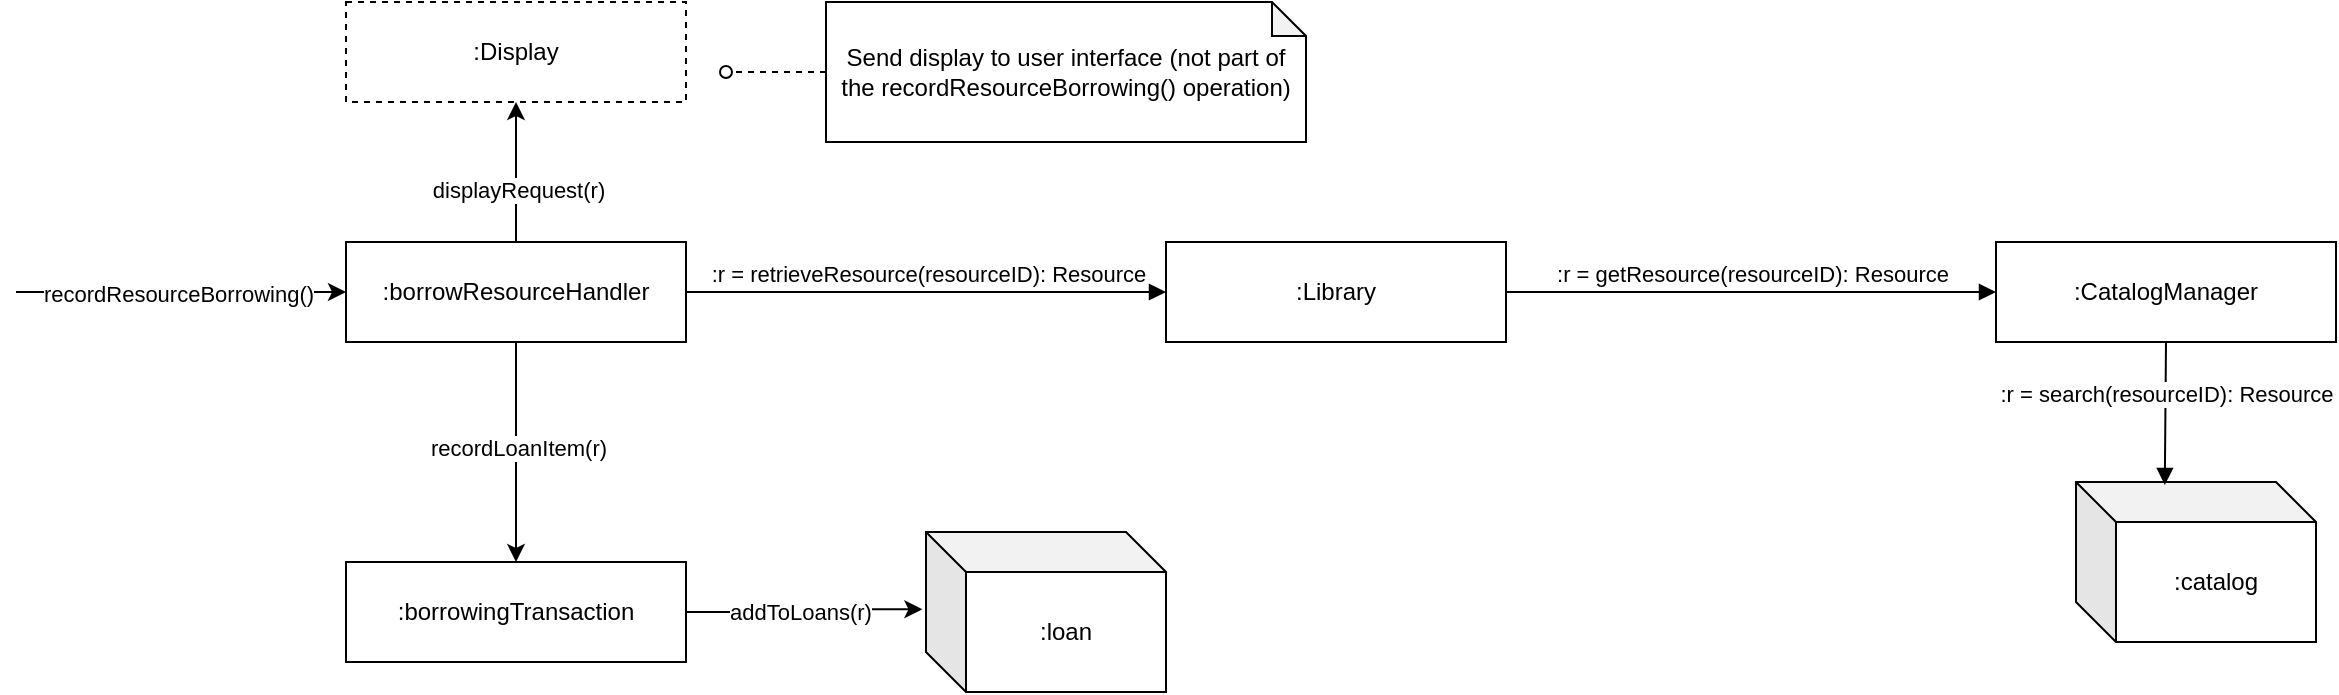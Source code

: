 <mxfile version="23.1.5" type="github">
  <diagram name="第 1 页" id="vVsmgUmaupiY3pUwEHm5">
    <mxGraphModel dx="1967" dy="1899" grid="1" gridSize="10" guides="1" tooltips="1" connect="1" arrows="1" fold="1" page="1" pageScale="1" pageWidth="827" pageHeight="1169" math="0" shadow="0">
      <root>
        <mxCell id="0" />
        <mxCell id="1" parent="0" />
        <mxCell id="DoEz40ZXj8bSseBcggvv-11" style="edgeStyle=orthogonalEdgeStyle;rounded=0;orthogonalLoop=1;jettySize=auto;html=1;entryX=0.5;entryY=0;entryDx=0;entryDy=0;" edge="1" parent="1" source="DoEz40ZXj8bSseBcggvv-1" target="DoEz40ZXj8bSseBcggvv-2">
          <mxGeometry relative="1" as="geometry" />
        </mxCell>
        <mxCell id="DoEz40ZXj8bSseBcggvv-12" value="recordLoanItem(r)" style="edgeLabel;html=1;align=center;verticalAlign=middle;resizable=0;points=[];" vertex="1" connectable="0" parent="DoEz40ZXj8bSseBcggvv-11">
          <mxGeometry x="-0.034" y="1" relative="1" as="geometry">
            <mxPoint as="offset" />
          </mxGeometry>
        </mxCell>
        <mxCell id="DoEz40ZXj8bSseBcggvv-15" style="edgeStyle=orthogonalEdgeStyle;rounded=0;orthogonalLoop=1;jettySize=auto;html=1;" edge="1" parent="1" source="DoEz40ZXj8bSseBcggvv-1">
          <mxGeometry relative="1" as="geometry">
            <mxPoint x="239" y="48" as="targetPoint" />
          </mxGeometry>
        </mxCell>
        <mxCell id="DoEz40ZXj8bSseBcggvv-16" value="displayRequest(r)" style="edgeLabel;html=1;align=center;verticalAlign=middle;resizable=0;points=[];" vertex="1" connectable="0" parent="DoEz40ZXj8bSseBcggvv-15">
          <mxGeometry x="-0.262" y="-1" relative="1" as="geometry">
            <mxPoint as="offset" />
          </mxGeometry>
        </mxCell>
        <mxCell id="DoEz40ZXj8bSseBcggvv-23" value="" style="edgeStyle=orthogonalEdgeStyle;rounded=0;orthogonalLoop=1;jettySize=auto;html=1;startArrow=classic;startFill=1;endArrow=none;endFill=0;" edge="1" parent="1" source="DoEz40ZXj8bSseBcggvv-1">
          <mxGeometry relative="1" as="geometry">
            <mxPoint x="-11" y="143" as="targetPoint" />
          </mxGeometry>
        </mxCell>
        <mxCell id="DoEz40ZXj8bSseBcggvv-24" value="recordResourceBorrowing()" style="edgeLabel;html=1;align=center;verticalAlign=middle;resizable=0;points=[];" vertex="1" connectable="0" parent="DoEz40ZXj8bSseBcggvv-23">
          <mxGeometry x="0.03" relative="1" as="geometry">
            <mxPoint as="offset" />
          </mxGeometry>
        </mxCell>
        <mxCell id="DoEz40ZXj8bSseBcggvv-1" value=":borrowResourceHandler" style="html=1;whiteSpace=wrap;" vertex="1" parent="1">
          <mxGeometry x="154" y="118" width="170" height="50" as="geometry" />
        </mxCell>
        <mxCell id="DoEz40ZXj8bSseBcggvv-13" style="edgeStyle=orthogonalEdgeStyle;rounded=0;orthogonalLoop=1;jettySize=auto;html=1;entryX=-0.015;entryY=0.483;entryDx=0;entryDy=0;entryPerimeter=0;" edge="1" parent="1" source="DoEz40ZXj8bSseBcggvv-2" target="DoEz40ZXj8bSseBcggvv-5">
          <mxGeometry relative="1" as="geometry">
            <mxPoint x="404" y="303" as="targetPoint" />
          </mxGeometry>
        </mxCell>
        <mxCell id="DoEz40ZXj8bSseBcggvv-14" value="addToLoans(r)" style="edgeLabel;html=1;align=center;verticalAlign=middle;resizable=0;points=[];" vertex="1" connectable="0" parent="DoEz40ZXj8bSseBcggvv-13">
          <mxGeometry x="-0.238" y="2" relative="1" as="geometry">
            <mxPoint x="11" y="2" as="offset" />
          </mxGeometry>
        </mxCell>
        <mxCell id="DoEz40ZXj8bSseBcggvv-2" value=":borrowingTransaction" style="html=1;whiteSpace=wrap;" vertex="1" parent="1">
          <mxGeometry x="154" y="278" width="170" height="50" as="geometry" />
        </mxCell>
        <mxCell id="DoEz40ZXj8bSseBcggvv-3" value=":Library" style="html=1;whiteSpace=wrap;" vertex="1" parent="1">
          <mxGeometry x="564" y="118" width="170" height="50" as="geometry" />
        </mxCell>
        <mxCell id="DoEz40ZXj8bSseBcggvv-4" value=":CatalogManager&lt;span id=&quot;docs-internal-guid-db959932-7fff-57e3-f855-aa2593b43794&quot;&gt;&lt;/span&gt;&lt;span id=&quot;docs-internal-guid-db959932-7fff-57e3-f855-aa2593b43794&quot;&gt;&lt;/span&gt;" style="html=1;whiteSpace=wrap;" vertex="1" parent="1">
          <mxGeometry x="979" y="118" width="170" height="50" as="geometry" />
        </mxCell>
        <mxCell id="DoEz40ZXj8bSseBcggvv-5" value=":loan" style="shape=cube;whiteSpace=wrap;html=1;boundedLbl=1;backgroundOutline=1;darkOpacity=0.05;darkOpacity2=0.1;" vertex="1" parent="1">
          <mxGeometry x="444" y="263" width="120" height="80" as="geometry" />
        </mxCell>
        <mxCell id="DoEz40ZXj8bSseBcggvv-6" value=":catalog" style="shape=cube;whiteSpace=wrap;html=1;boundedLbl=1;backgroundOutline=1;darkOpacity=0.05;darkOpacity2=0.1;" vertex="1" parent="1">
          <mxGeometry x="1019" y="238" width="120" height="80" as="geometry" />
        </mxCell>
        <mxCell id="DoEz40ZXj8bSseBcggvv-8" value=":r = retrieveResource(resourceID): Resource" style="html=1;verticalAlign=bottom;startArrow=none;startFill=0;endArrow=block;startSize=8;curved=0;rounded=0;exitX=1;exitY=0.5;exitDx=0;exitDy=0;entryX=0;entryY=0.5;entryDx=0;entryDy=0;" edge="1" parent="1" source="DoEz40ZXj8bSseBcggvv-1" target="DoEz40ZXj8bSseBcggvv-3">
          <mxGeometry x="0.004" width="60" relative="1" as="geometry">
            <mxPoint x="384" y="98" as="sourcePoint" />
            <mxPoint x="444" y="98" as="targetPoint" />
            <mxPoint as="offset" />
          </mxGeometry>
        </mxCell>
        <mxCell id="DoEz40ZXj8bSseBcggvv-9" value=":r = getResource(resourceID): Resource" style="html=1;verticalAlign=bottom;startArrow=none;startFill=0;endArrow=block;startSize=8;curved=0;rounded=0;exitX=1;exitY=0.5;exitDx=0;exitDy=0;entryX=0;entryY=0.5;entryDx=0;entryDy=0;" edge="1" parent="1" source="DoEz40ZXj8bSseBcggvv-3" target="DoEz40ZXj8bSseBcggvv-4">
          <mxGeometry x="0.004" width="60" relative="1" as="geometry">
            <mxPoint x="574" y="188" as="sourcePoint" />
            <mxPoint x="644" y="188" as="targetPoint" />
            <mxPoint as="offset" />
          </mxGeometry>
        </mxCell>
        <mxCell id="DoEz40ZXj8bSseBcggvv-10" value=":r = search(resourceID): Resource" style="html=1;verticalAlign=bottom;startArrow=none;startFill=0;endArrow=block;startSize=8;curved=0;rounded=0;exitX=0.5;exitY=1;exitDx=0;exitDy=0;entryX=0.37;entryY=0.019;entryDx=0;entryDy=0;entryPerimeter=0;" edge="1" parent="1" source="DoEz40ZXj8bSseBcggvv-4" target="DoEz40ZXj8bSseBcggvv-6">
          <mxGeometry x="-0.002" width="60" relative="1" as="geometry">
            <mxPoint x="919" y="153" as="sourcePoint" />
            <mxPoint x="989" y="153" as="targetPoint" />
            <mxPoint as="offset" />
          </mxGeometry>
        </mxCell>
        <mxCell id="DoEz40ZXj8bSseBcggvv-17" value=":Display" style="html=1;whiteSpace=wrap;dashed=1;" vertex="1" parent="1">
          <mxGeometry x="154" y="-2" width="170" height="50" as="geometry" />
        </mxCell>
        <mxCell id="DoEz40ZXj8bSseBcggvv-21" style="edgeStyle=orthogonalEdgeStyle;rounded=0;orthogonalLoop=1;jettySize=auto;html=1;endArrow=oval;endFill=0;dashed=1;" edge="1" parent="1" source="DoEz40ZXj8bSseBcggvv-19">
          <mxGeometry relative="1" as="geometry">
            <mxPoint x="344" y="33" as="targetPoint" />
          </mxGeometry>
        </mxCell>
        <mxCell id="DoEz40ZXj8bSseBcggvv-19" value="Send display to user interface (not part of the recordResourceBorrowing() operation)" style="shape=note;whiteSpace=wrap;html=1;backgroundOutline=1;darkOpacity=0.05;size=17;" vertex="1" parent="1">
          <mxGeometry x="394" y="-2" width="240" height="70" as="geometry" />
        </mxCell>
      </root>
    </mxGraphModel>
  </diagram>
</mxfile>
